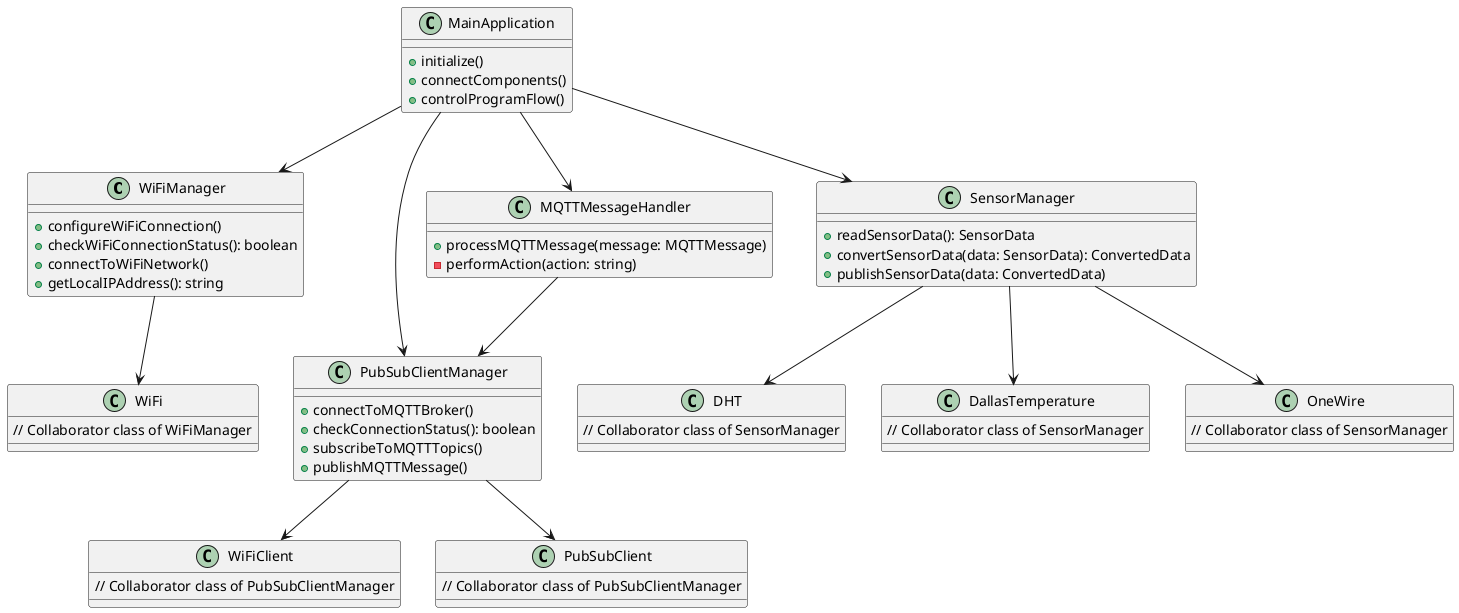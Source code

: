 @startuml

class WiFiManager {
  +configureWiFiConnection()
  +checkWiFiConnectionStatus(): boolean
  +connectToWiFiNetwork()
  +getLocalIPAddress(): string
}

class PubSubClientManager {
  +connectToMQTTBroker()
  +checkConnectionStatus(): boolean
  +subscribeToMQTTTopics()
  +publishMQTTMessage()
}

class SensorManager {
  +readSensorData(): SensorData
  +convertSensorData(data: SensorData): ConvertedData
  +publishSensorData(data: ConvertedData)
}

class MQTTMessageHandler {
  +processMQTTMessage(message: MQTTMessage)
  -performAction(action: string)
}

class MainApplication {
  +initialize()
  +connectComponents()
  +controlProgramFlow()
}

class WiFi {
  // Collaborator class of WiFiManager
}

class WiFiClient {
  // Collaborator class of PubSubClientManager
}

class PubSubClient {
  // Collaborator class of PubSubClientManager
}

class DHT {
  // Collaborator class of SensorManager
}

class DallasTemperature {
  // Collaborator class of SensorManager
}

class OneWire {
  // Collaborator class of SensorManager
}

WiFiManager --> WiFi

PubSubClientManager --> WiFiClient
PubSubClientManager --> PubSubClient

SensorManager --> DHT
SensorManager --> DallasTemperature
SensorManager --> OneWire

MQTTMessageHandler --> PubSubClientManager

MainApplication --> WiFiManager
MainApplication --> PubSubClientManager
MainApplication --> SensorManager
MainApplication --> MQTTMessageHandler

@enduml
